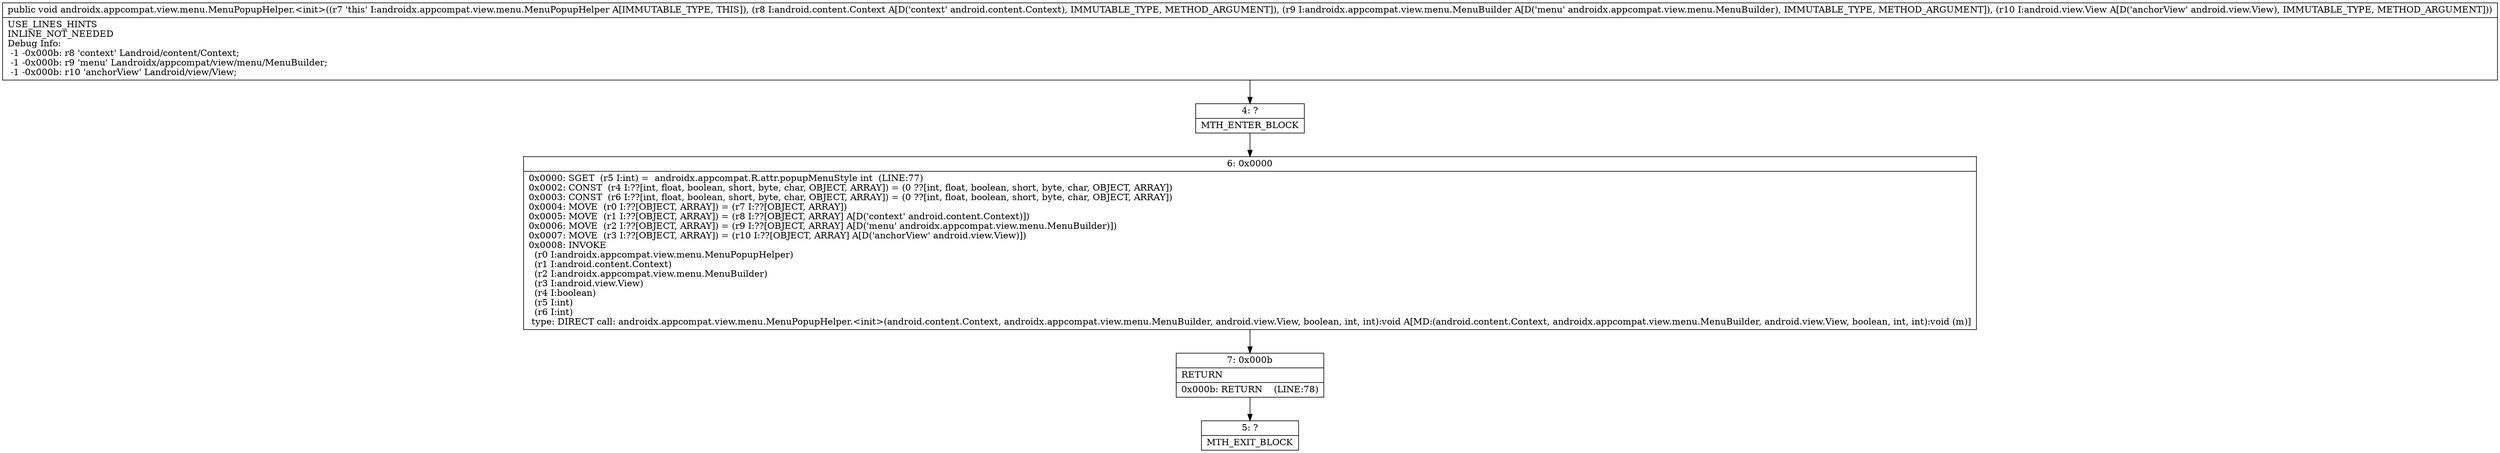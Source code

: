 digraph "CFG forandroidx.appcompat.view.menu.MenuPopupHelper.\<init\>(Landroid\/content\/Context;Landroidx\/appcompat\/view\/menu\/MenuBuilder;Landroid\/view\/View;)V" {
Node_4 [shape=record,label="{4\:\ ?|MTH_ENTER_BLOCK\l}"];
Node_6 [shape=record,label="{6\:\ 0x0000|0x0000: SGET  (r5 I:int) =  androidx.appcompat.R.attr.popupMenuStyle int  (LINE:77)\l0x0002: CONST  (r4 I:??[int, float, boolean, short, byte, char, OBJECT, ARRAY]) = (0 ??[int, float, boolean, short, byte, char, OBJECT, ARRAY]) \l0x0003: CONST  (r6 I:??[int, float, boolean, short, byte, char, OBJECT, ARRAY]) = (0 ??[int, float, boolean, short, byte, char, OBJECT, ARRAY]) \l0x0004: MOVE  (r0 I:??[OBJECT, ARRAY]) = (r7 I:??[OBJECT, ARRAY]) \l0x0005: MOVE  (r1 I:??[OBJECT, ARRAY]) = (r8 I:??[OBJECT, ARRAY] A[D('context' android.content.Context)]) \l0x0006: MOVE  (r2 I:??[OBJECT, ARRAY]) = (r9 I:??[OBJECT, ARRAY] A[D('menu' androidx.appcompat.view.menu.MenuBuilder)]) \l0x0007: MOVE  (r3 I:??[OBJECT, ARRAY]) = (r10 I:??[OBJECT, ARRAY] A[D('anchorView' android.view.View)]) \l0x0008: INVOKE  \l  (r0 I:androidx.appcompat.view.menu.MenuPopupHelper)\l  (r1 I:android.content.Context)\l  (r2 I:androidx.appcompat.view.menu.MenuBuilder)\l  (r3 I:android.view.View)\l  (r4 I:boolean)\l  (r5 I:int)\l  (r6 I:int)\l type: DIRECT call: androidx.appcompat.view.menu.MenuPopupHelper.\<init\>(android.content.Context, androidx.appcompat.view.menu.MenuBuilder, android.view.View, boolean, int, int):void A[MD:(android.content.Context, androidx.appcompat.view.menu.MenuBuilder, android.view.View, boolean, int, int):void (m)]\l}"];
Node_7 [shape=record,label="{7\:\ 0x000b|RETURN\l|0x000b: RETURN    (LINE:78)\l}"];
Node_5 [shape=record,label="{5\:\ ?|MTH_EXIT_BLOCK\l}"];
MethodNode[shape=record,label="{public void androidx.appcompat.view.menu.MenuPopupHelper.\<init\>((r7 'this' I:androidx.appcompat.view.menu.MenuPopupHelper A[IMMUTABLE_TYPE, THIS]), (r8 I:android.content.Context A[D('context' android.content.Context), IMMUTABLE_TYPE, METHOD_ARGUMENT]), (r9 I:androidx.appcompat.view.menu.MenuBuilder A[D('menu' androidx.appcompat.view.menu.MenuBuilder), IMMUTABLE_TYPE, METHOD_ARGUMENT]), (r10 I:android.view.View A[D('anchorView' android.view.View), IMMUTABLE_TYPE, METHOD_ARGUMENT]))  | USE_LINES_HINTS\lINLINE_NOT_NEEDED\lDebug Info:\l  \-1 \-0x000b: r8 'context' Landroid\/content\/Context;\l  \-1 \-0x000b: r9 'menu' Landroidx\/appcompat\/view\/menu\/MenuBuilder;\l  \-1 \-0x000b: r10 'anchorView' Landroid\/view\/View;\l}"];
MethodNode -> Node_4;Node_4 -> Node_6;
Node_6 -> Node_7;
Node_7 -> Node_5;
}

